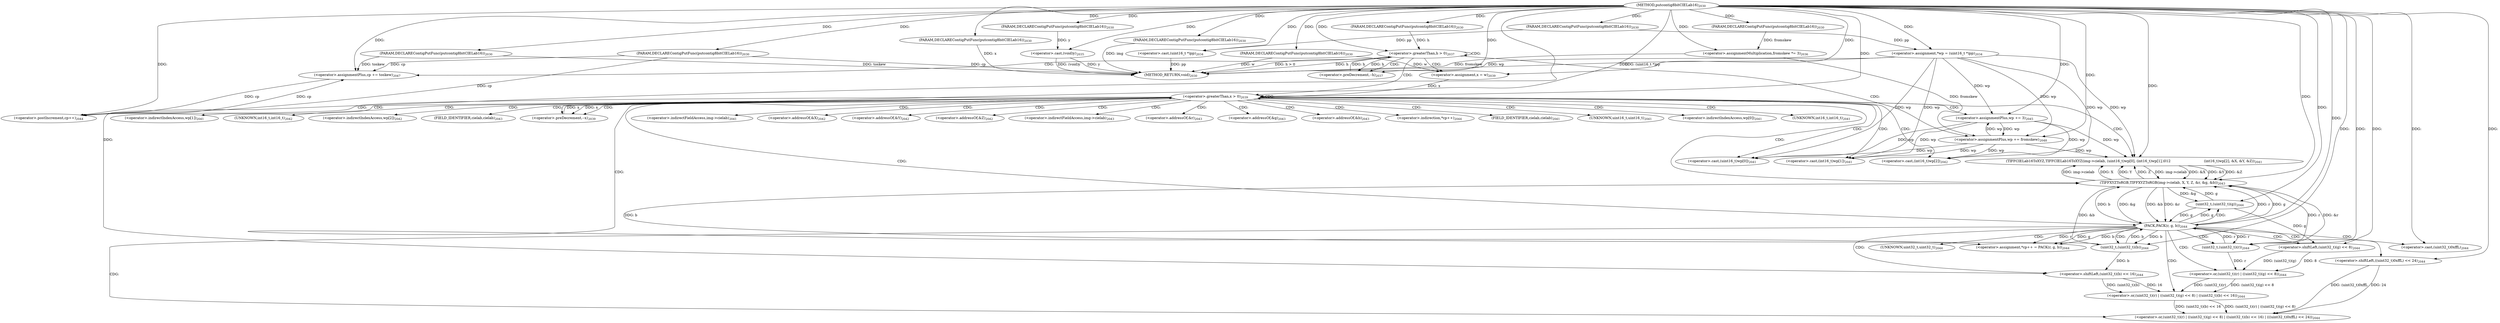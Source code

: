 digraph "putcontig8bitCIELab16" {  
"55236" [label = <(METHOD,putcontig8bitCIELab16)<SUB>2030</SUB>> ]
"55358" [label = <(METHOD_RETURN,void)<SUB>2030</SUB>> ]
"55237" [label = <(PARAM,DECLAREContigPutFunc(putcontig8bitCIELab16))<SUB>2030</SUB>> ]
"55238" [label = <(PARAM,DECLAREContigPutFunc(putcontig8bitCIELab16))<SUB>2030</SUB>> ]
"55239" [label = <(PARAM,DECLAREContigPutFunc(putcontig8bitCIELab16))<SUB>2030</SUB>> ]
"55240" [label = <(PARAM,DECLAREContigPutFunc(putcontig8bitCIELab16))<SUB>2030</SUB>> ]
"55241" [label = <(PARAM,DECLAREContigPutFunc(putcontig8bitCIELab16))<SUB>2030</SUB>> ]
"55242" [label = <(PARAM,DECLAREContigPutFunc(putcontig8bitCIELab16))<SUB>2030</SUB>> ]
"55243" [label = <(PARAM,DECLAREContigPutFunc(putcontig8bitCIELab16))<SUB>2030</SUB>> ]
"55244" [label = <(PARAM,DECLAREContigPutFunc(putcontig8bitCIELab16))<SUB>2030</SUB>> ]
"55245" [label = <(PARAM,DECLAREContigPutFunc(putcontig8bitCIELab16))<SUB>2030</SUB>> ]
"55254" [label = <(&lt;operator&gt;.assignment,*wp = (uint16_t *)pp)<SUB>2034</SUB>> ]
"55259" [label = <(&lt;operator&gt;.cast,(void)y)<SUB>2035</SUB>> ]
"55262" [label = <(&lt;operator&gt;.assignmentMultiplication,fromskew *= 3)<SUB>2036</SUB>> ]
"55267" [label = <(&lt;operator&gt;.greaterThan,h &gt; 0)<SUB>2037</SUB>> ]
"55270" [label = <(&lt;operator&gt;.preDecrement,--h)<SUB>2037</SUB>> ]
"55256" [label = <(&lt;operator&gt;.cast,(uint16_t *)pp)<SUB>2034</SUB>> ]
"55352" [label = <(&lt;operator&gt;.assignmentPlus,cp += toskew)<SUB>2047</SUB>> ]
"55355" [label = <(&lt;operator&gt;.assignmentPlus,wp += fromskew)<SUB>2048</SUB>> ]
"55278" [label = <(&lt;operator&gt;.greaterThan,x &gt; 0)<SUB>2039</SUB>> ]
"55281" [label = <(&lt;operator&gt;.preDecrement,--x)<SUB>2039</SUB>> ]
"55275" [label = <(&lt;operator&gt;.assignment,x = w)<SUB>2039</SUB>> ]
"55284" [label = <(TIFFCIELab16ToXYZ,TIFFCIELab16ToXYZ(img-&gt;cielab, (uint16_t)wp[0], (int16_t)wp[1],\012                              (int16_t)wp[2], &amp;X, &amp;Y, &amp;Z))<SUB>2041</SUB>> ]
"55309" [label = <(TIFFXYZToRGB,TIFFXYZToRGB(img-&gt;cielab, X, Y, Z, &amp;r, &amp;g, &amp;b))<SUB>2043</SUB>> ]
"55322" [label = <(&lt;operator&gt;.assignment,*cp++ = PACK(r, g, b))<SUB>2044</SUB>> ]
"55349" [label = <(&lt;operator&gt;.assignmentPlus,wp += 3)<SUB>2045</SUB>> ]
"55288" [label = <(&lt;operator&gt;.cast,(uint16_t)wp[0])<SUB>2041</SUB>> ]
"55293" [label = <(&lt;operator&gt;.cast,(int16_t)wp[1])<SUB>2041</SUB>> ]
"55298" [label = <(&lt;operator&gt;.cast,(int16_t)wp[2])<SUB>2042</SUB>> ]
"55326" [label = <(PACK,PACK(r, g, b))<SUB>2044</SUB>> ]
"55324" [label = <(&lt;operator&gt;.postIncrement,cp++)<SUB>2044</SUB>> ]
"55331" [label = <(&lt;operator&gt;.or,(uint32_t)(r) | ((uint32_t)(g) &lt;&lt; 8) | ((uint32_t)(b) &lt;&lt; 16) | (((uint32_t)0xffL) &lt;&lt; 24))<SUB>2044</SUB>> ]
"55332" [label = <(&lt;operator&gt;.or,(uint32_t)(r) | ((uint32_t)(g) &lt;&lt; 8) | ((uint32_t)(b) &lt;&lt; 16))<SUB>2044</SUB>> ]
"55344" [label = <(&lt;operator&gt;.shiftLeft,((uint32_t)0xffL) &lt;&lt; 24)<SUB>2044</SUB>> ]
"55333" [label = <(&lt;operator&gt;.or,(uint32_t)(r) | ((uint32_t)(g) &lt;&lt; 8))<SUB>2044</SUB>> ]
"55340" [label = <(&lt;operator&gt;.shiftLeft,(uint32_t)(b) &lt;&lt; 16)<SUB>2044</SUB>> ]
"55345" [label = <(&lt;operator&gt;.cast,(uint32_t)0xffL)<SUB>2044</SUB>> ]
"55334" [label = <(uint32_t,(uint32_t)(r))<SUB>2044</SUB>> ]
"55336" [label = <(&lt;operator&gt;.shiftLeft,(uint32_t)(g) &lt;&lt; 8)<SUB>2044</SUB>> ]
"55341" [label = <(uint32_t,(uint32_t)(b))<SUB>2044</SUB>> ]
"55337" [label = <(uint32_t,(uint32_t)(g))<SUB>2044</SUB>> ]
"55285" [label = <(&lt;operator&gt;.indirectFieldAccess,img-&gt;cielab)<SUB>2041</SUB>> ]
"55303" [label = <(&lt;operator&gt;.addressOf,&amp;X)<SUB>2042</SUB>> ]
"55305" [label = <(&lt;operator&gt;.addressOf,&amp;Y)<SUB>2042</SUB>> ]
"55307" [label = <(&lt;operator&gt;.addressOf,&amp;Z)<SUB>2042</SUB>> ]
"55310" [label = <(&lt;operator&gt;.indirectFieldAccess,img-&gt;cielab)<SUB>2043</SUB>> ]
"55316" [label = <(&lt;operator&gt;.addressOf,&amp;r)<SUB>2043</SUB>> ]
"55318" [label = <(&lt;operator&gt;.addressOf,&amp;g)<SUB>2043</SUB>> ]
"55320" [label = <(&lt;operator&gt;.addressOf,&amp;b)<SUB>2043</SUB>> ]
"55323" [label = <(&lt;operator&gt;.indirection,*cp++)<SUB>2044</SUB>> ]
"55287" [label = <(FIELD_IDENTIFIER,cielab,cielab)<SUB>2041</SUB>> ]
"55289" [label = <(UNKNOWN,uint16_t,uint16_t)<SUB>2041</SUB>> ]
"55290" [label = <(&lt;operator&gt;.indirectIndexAccess,wp[0])<SUB>2041</SUB>> ]
"55294" [label = <(UNKNOWN,int16_t,int16_t)<SUB>2041</SUB>> ]
"55295" [label = <(&lt;operator&gt;.indirectIndexAccess,wp[1])<SUB>2041</SUB>> ]
"55299" [label = <(UNKNOWN,int16_t,int16_t)<SUB>2042</SUB>> ]
"55300" [label = <(&lt;operator&gt;.indirectIndexAccess,wp[2])<SUB>2042</SUB>> ]
"55312" [label = <(FIELD_IDENTIFIER,cielab,cielab)<SUB>2043</SUB>> ]
"55346" [label = <(UNKNOWN,uint32_t,uint32_t)<SUB>2044</SUB>> ]
  "55237" -> "55358"  [ label = "DDG: img"] 
  "55238" -> "55358"  [ label = "DDG: cp"] 
  "55239" -> "55358"  [ label = "DDG: x"] 
  "55241" -> "55358"  [ label = "DDG: w"] 
  "55244" -> "55358"  [ label = "DDG: toskew"] 
  "55254" -> "55358"  [ label = "DDG: wp"] 
  "55256" -> "55358"  [ label = "DDG: pp"] 
  "55254" -> "55358"  [ label = "DDG: (uint16_t *)pp"] 
  "55259" -> "55358"  [ label = "DDG: y"] 
  "55259" -> "55358"  [ label = "DDG: (void)y"] 
  "55262" -> "55358"  [ label = "DDG: fromskew"] 
  "55267" -> "55358"  [ label = "DDG: h"] 
  "55267" -> "55358"  [ label = "DDG: h &gt; 0"] 
  "55236" -> "55237"  [ label = "DDG: "] 
  "55236" -> "55238"  [ label = "DDG: "] 
  "55236" -> "55239"  [ label = "DDG: "] 
  "55236" -> "55240"  [ label = "DDG: "] 
  "55236" -> "55241"  [ label = "DDG: "] 
  "55236" -> "55242"  [ label = "DDG: "] 
  "55236" -> "55243"  [ label = "DDG: "] 
  "55236" -> "55244"  [ label = "DDG: "] 
  "55236" -> "55245"  [ label = "DDG: "] 
  "55245" -> "55254"  [ label = "DDG: pp"] 
  "55236" -> "55254"  [ label = "DDG: "] 
  "55240" -> "55259"  [ label = "DDG: y"] 
  "55236" -> "55259"  [ label = "DDG: "] 
  "55236" -> "55262"  [ label = "DDG: "] 
  "55243" -> "55262"  [ label = "DDG: fromskew"] 
  "55245" -> "55256"  [ label = "DDG: pp"] 
  "55236" -> "55256"  [ label = "DDG: "] 
  "55270" -> "55267"  [ label = "DDG: h"] 
  "55242" -> "55267"  [ label = "DDG: h"] 
  "55236" -> "55267"  [ label = "DDG: "] 
  "55267" -> "55270"  [ label = "DDG: h"] 
  "55236" -> "55270"  [ label = "DDG: "] 
  "55244" -> "55352"  [ label = "DDG: toskew"] 
  "55236" -> "55352"  [ label = "DDG: "] 
  "55262" -> "55355"  [ label = "DDG: fromskew"] 
  "55236" -> "55355"  [ label = "DDG: "] 
  "55324" -> "55352"  [ label = "DDG: cp"] 
  "55238" -> "55352"  [ label = "DDG: cp"] 
  "55254" -> "55355"  [ label = "DDG: wp"] 
  "55349" -> "55355"  [ label = "DDG: wp"] 
  "55241" -> "55275"  [ label = "DDG: w"] 
  "55236" -> "55275"  [ label = "DDG: "] 
  "55275" -> "55278"  [ label = "DDG: x"] 
  "55281" -> "55278"  [ label = "DDG: x"] 
  "55236" -> "55278"  [ label = "DDG: "] 
  "55278" -> "55281"  [ label = "DDG: x"] 
  "55236" -> "55281"  [ label = "DDG: "] 
  "55326" -> "55322"  [ label = "DDG: r"] 
  "55326" -> "55322"  [ label = "DDG: g"] 
  "55326" -> "55322"  [ label = "DDG: b"] 
  "55236" -> "55349"  [ label = "DDG: "] 
  "55309" -> "55284"  [ label = "DDG: img-&gt;cielab"] 
  "55254" -> "55284"  [ label = "DDG: wp"] 
  "55355" -> "55284"  [ label = "DDG: wp"] 
  "55349" -> "55284"  [ label = "DDG: wp"] 
  "55309" -> "55284"  [ label = "DDG: X"] 
  "55236" -> "55284"  [ label = "DDG: "] 
  "55309" -> "55284"  [ label = "DDG: Y"] 
  "55309" -> "55284"  [ label = "DDG: Z"] 
  "55284" -> "55309"  [ label = "DDG: img-&gt;cielab"] 
  "55284" -> "55309"  [ label = "DDG: &amp;X"] 
  "55236" -> "55309"  [ label = "DDG: "] 
  "55284" -> "55309"  [ label = "DDG: &amp;Y"] 
  "55284" -> "55309"  [ label = "DDG: &amp;Z"] 
  "55326" -> "55309"  [ label = "DDG: r"] 
  "55334" -> "55309"  [ label = "DDG: r"] 
  "55326" -> "55309"  [ label = "DDG: g"] 
  "55337" -> "55309"  [ label = "DDG: g"] 
  "55326" -> "55309"  [ label = "DDG: b"] 
  "55341" -> "55309"  [ label = "DDG: b"] 
  "55254" -> "55349"  [ label = "DDG: wp"] 
  "55355" -> "55349"  [ label = "DDG: wp"] 
  "55254" -> "55288"  [ label = "DDG: wp"] 
  "55355" -> "55288"  [ label = "DDG: wp"] 
  "55349" -> "55288"  [ label = "DDG: wp"] 
  "55254" -> "55293"  [ label = "DDG: wp"] 
  "55355" -> "55293"  [ label = "DDG: wp"] 
  "55349" -> "55293"  [ label = "DDG: wp"] 
  "55254" -> "55298"  [ label = "DDG: wp"] 
  "55355" -> "55298"  [ label = "DDG: wp"] 
  "55349" -> "55298"  [ label = "DDG: wp"] 
  "55309" -> "55326"  [ label = "DDG: &amp;r"] 
  "55334" -> "55326"  [ label = "DDG: r"] 
  "55236" -> "55326"  [ label = "DDG: "] 
  "55309" -> "55326"  [ label = "DDG: &amp;g"] 
  "55337" -> "55326"  [ label = "DDG: g"] 
  "55309" -> "55326"  [ label = "DDG: &amp;b"] 
  "55341" -> "55326"  [ label = "DDG: b"] 
  "55352" -> "55324"  [ label = "DDG: cp"] 
  "55238" -> "55324"  [ label = "DDG: cp"] 
  "55236" -> "55324"  [ label = "DDG: "] 
  "55332" -> "55331"  [ label = "DDG: (uint32_t)(r) | ((uint32_t)(g) &lt;&lt; 8)"] 
  "55332" -> "55331"  [ label = "DDG: (uint32_t)(b) &lt;&lt; 16"] 
  "55344" -> "55331"  [ label = "DDG: (uint32_t)0xffL"] 
  "55344" -> "55331"  [ label = "DDG: 24"] 
  "55333" -> "55332"  [ label = "DDG: (uint32_t)(r)"] 
  "55333" -> "55332"  [ label = "DDG: (uint32_t)(g) &lt;&lt; 8"] 
  "55340" -> "55332"  [ label = "DDG: (uint32_t)(b)"] 
  "55340" -> "55332"  [ label = "DDG: 16"] 
  "55236" -> "55344"  [ label = "DDG: "] 
  "55334" -> "55333"  [ label = "DDG: r"] 
  "55336" -> "55333"  [ label = "DDG: (uint32_t)(g)"] 
  "55336" -> "55333"  [ label = "DDG: 8"] 
  "55341" -> "55340"  [ label = "DDG: b"] 
  "55236" -> "55340"  [ label = "DDG: "] 
  "55236" -> "55345"  [ label = "DDG: "] 
  "55309" -> "55334"  [ label = "DDG: &amp;r"] 
  "55326" -> "55334"  [ label = "DDG: r"] 
  "55236" -> "55334"  [ label = "DDG: "] 
  "55337" -> "55336"  [ label = "DDG: g"] 
  "55236" -> "55336"  [ label = "DDG: "] 
  "55309" -> "55341"  [ label = "DDG: &amp;b"] 
  "55326" -> "55341"  [ label = "DDG: b"] 
  "55236" -> "55341"  [ label = "DDG: "] 
  "55309" -> "55337"  [ label = "DDG: &amp;g"] 
  "55326" -> "55337"  [ label = "DDG: g"] 
  "55236" -> "55337"  [ label = "DDG: "] 
  "55267" -> "55275"  [ label = "CDG: "] 
  "55267" -> "55352"  [ label = "CDG: "] 
  "55267" -> "55355"  [ label = "CDG: "] 
  "55267" -> "55278"  [ label = "CDG: "] 
  "55267" -> "55267"  [ label = "CDG: "] 
  "55267" -> "55270"  [ label = "CDG: "] 
  "55278" -> "55287"  [ label = "CDG: "] 
  "55278" -> "55322"  [ label = "CDG: "] 
  "55278" -> "55295"  [ label = "CDG: "] 
  "55278" -> "55312"  [ label = "CDG: "] 
  "55278" -> "55305"  [ label = "CDG: "] 
  "55278" -> "55288"  [ label = "CDG: "] 
  "55278" -> "55309"  [ label = "CDG: "] 
  "55278" -> "55324"  [ label = "CDG: "] 
  "55278" -> "55294"  [ label = "CDG: "] 
  "55278" -> "55290"  [ label = "CDG: "] 
  "55278" -> "55307"  [ label = "CDG: "] 
  "55278" -> "55323"  [ label = "CDG: "] 
  "55278" -> "55303"  [ label = "CDG: "] 
  "55278" -> "55299"  [ label = "CDG: "] 
  "55278" -> "55349"  [ label = "CDG: "] 
  "55278" -> "55318"  [ label = "CDG: "] 
  "55278" -> "55289"  [ label = "CDG: "] 
  "55278" -> "55281"  [ label = "CDG: "] 
  "55278" -> "55293"  [ label = "CDG: "] 
  "55278" -> "55316"  [ label = "CDG: "] 
  "55278" -> "55310"  [ label = "CDG: "] 
  "55278" -> "55278"  [ label = "CDG: "] 
  "55278" -> "55326"  [ label = "CDG: "] 
  "55278" -> "55284"  [ label = "CDG: "] 
  "55278" -> "55320"  [ label = "CDG: "] 
  "55278" -> "55300"  [ label = "CDG: "] 
  "55278" -> "55298"  [ label = "CDG: "] 
  "55278" -> "55285"  [ label = "CDG: "] 
  "55326" -> "55334"  [ label = "CDG: "] 
  "55326" -> "55337"  [ label = "CDG: "] 
  "55326" -> "55341"  [ label = "CDG: "] 
  "55326" -> "55336"  [ label = "CDG: "] 
  "55326" -> "55333"  [ label = "CDG: "] 
  "55326" -> "55332"  [ label = "CDG: "] 
  "55326" -> "55346"  [ label = "CDG: "] 
  "55326" -> "55331"  [ label = "CDG: "] 
  "55326" -> "55344"  [ label = "CDG: "] 
  "55326" -> "55340"  [ label = "CDG: "] 
  "55326" -> "55345"  [ label = "CDG: "] 
}
